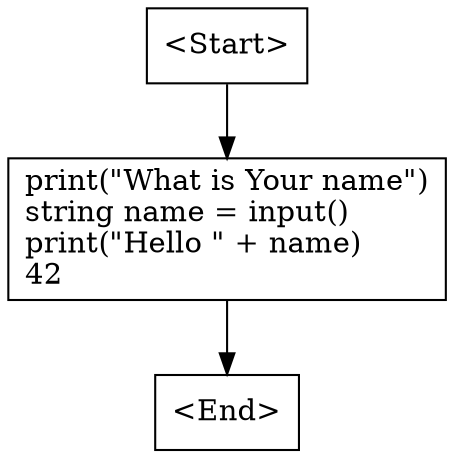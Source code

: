 digraph G {
    N0 [label = "<Start>" shape = box]
    N1 [label = "print(\"What is Your name\")\lstring name = input()\lprint(\"Hello \" + name)\l42\l" shape = box]
    N2 [label = "<End>" shape = box]
    N0 -> N1 [label = ""]
    N1 -> N2 [label = ""]
}

